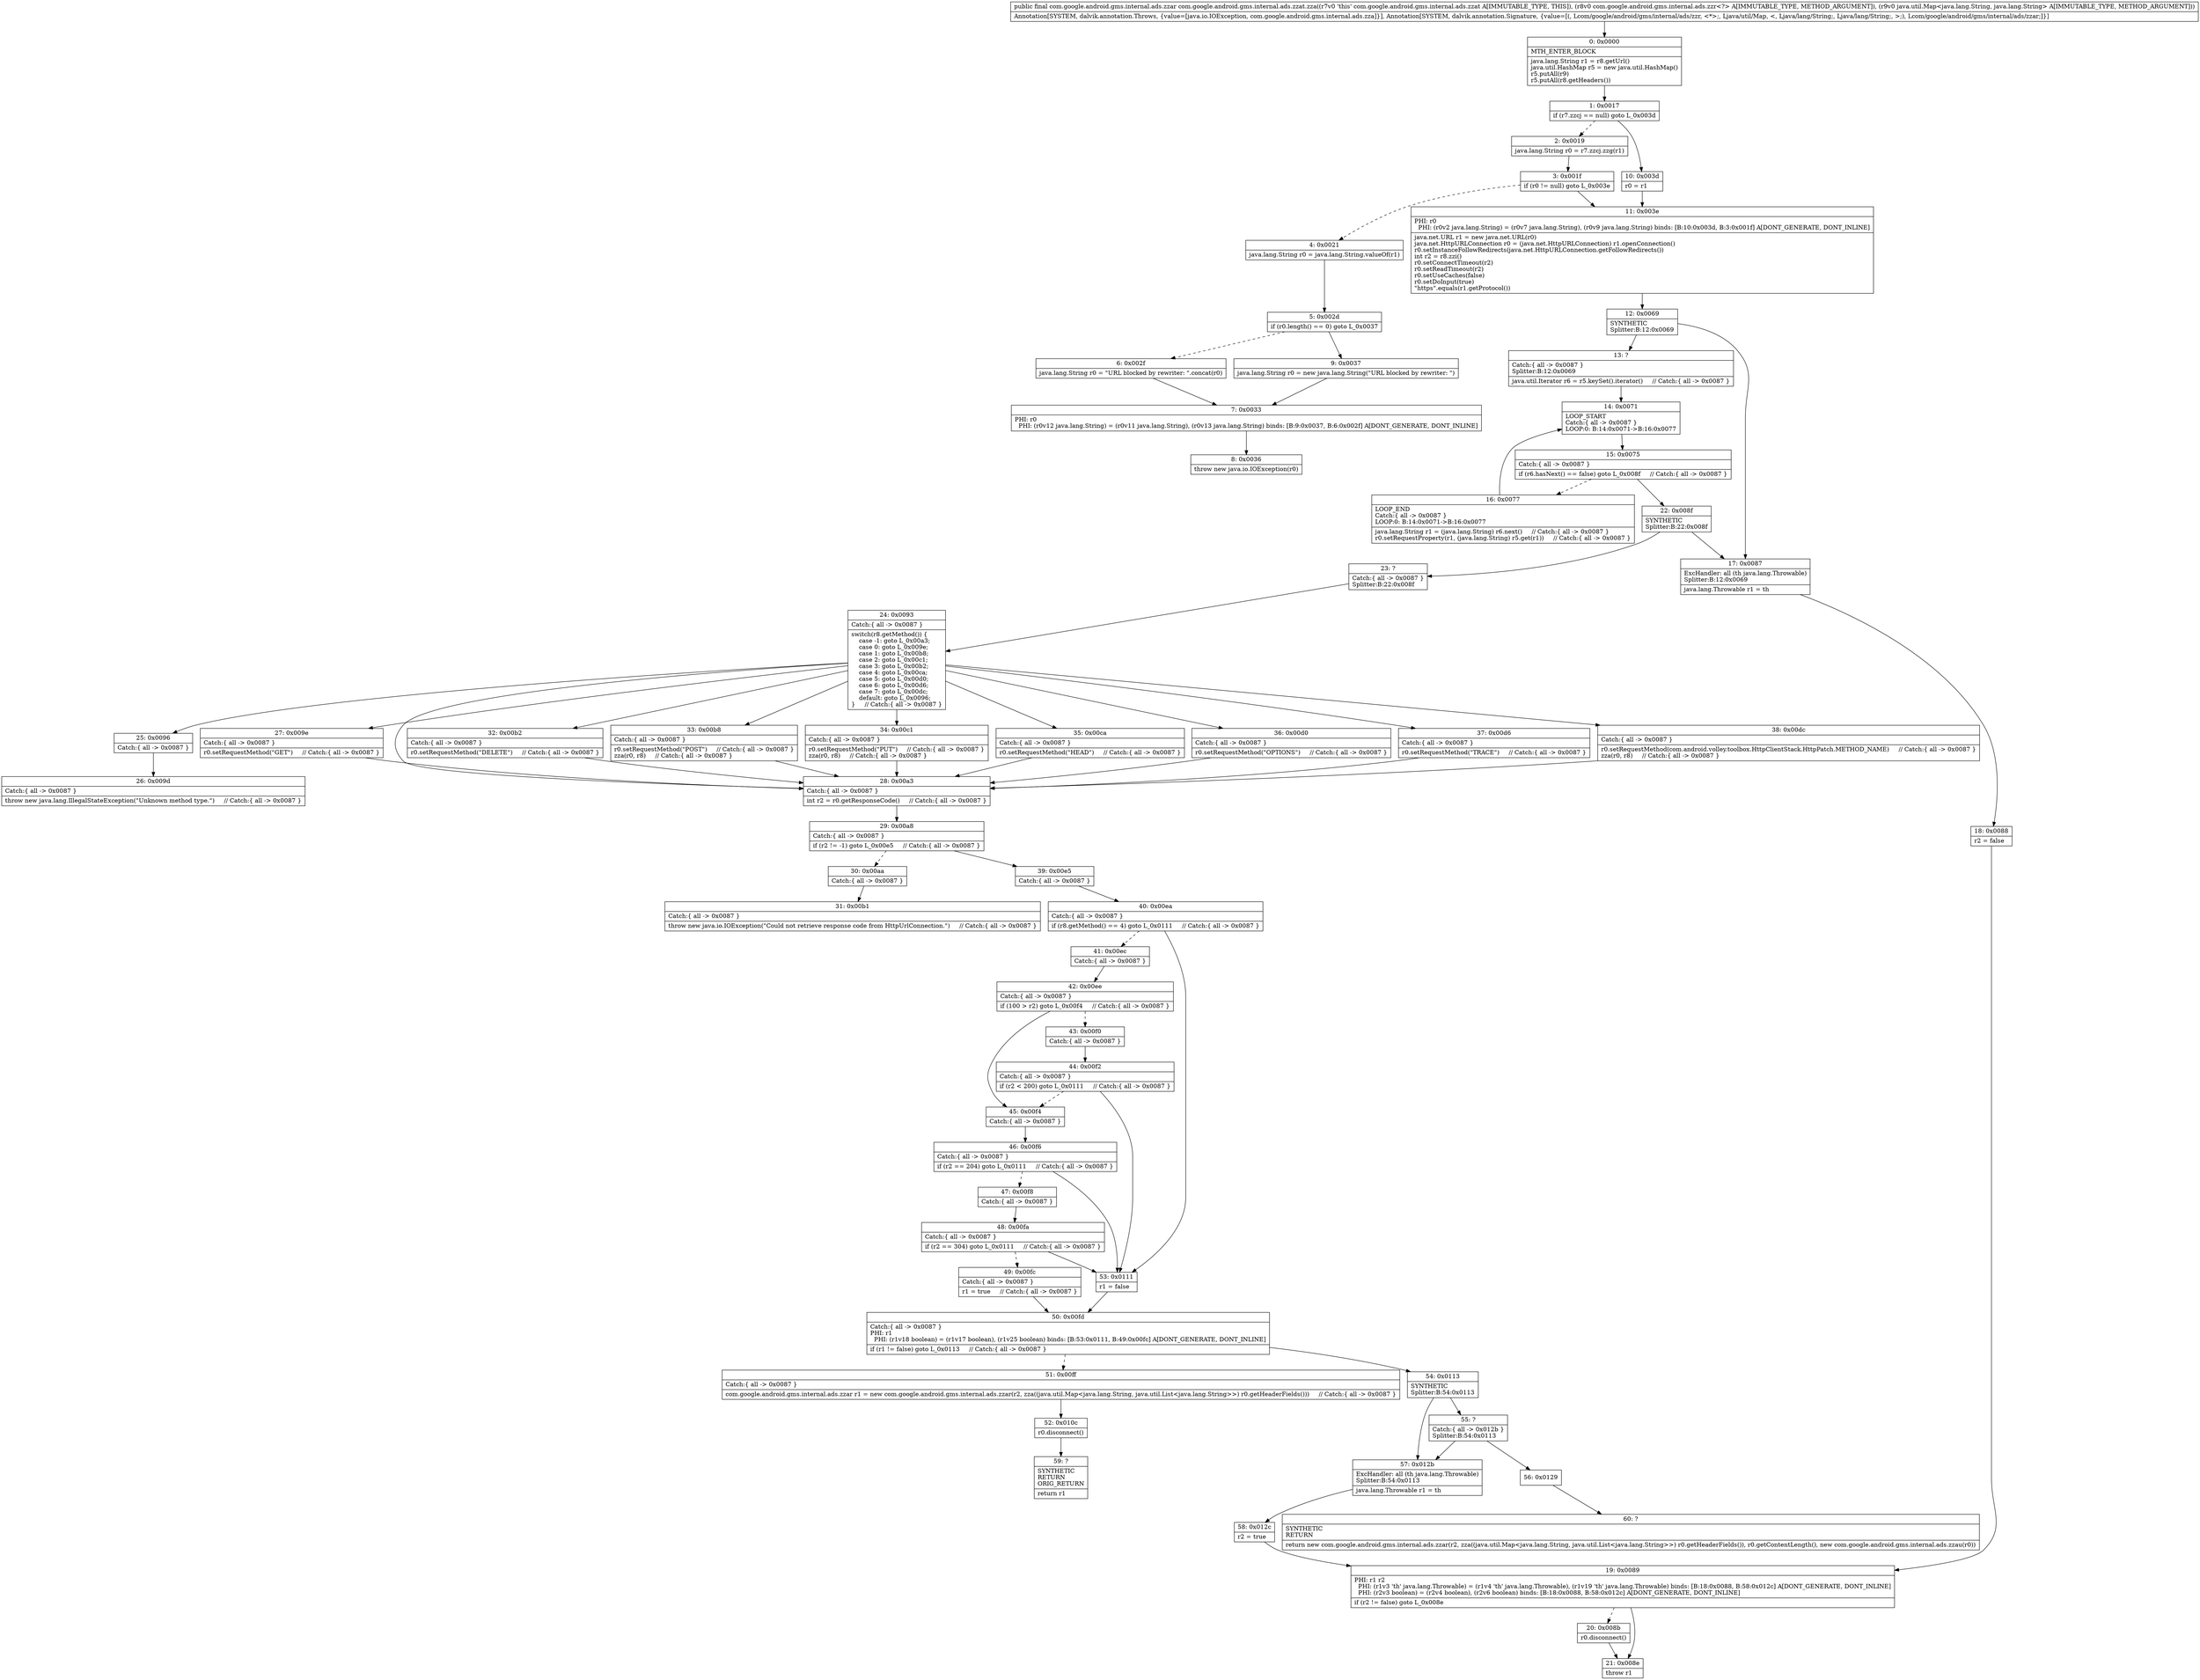 digraph "CFG forcom.google.android.gms.internal.ads.zzat.zza(Lcom\/google\/android\/gms\/internal\/ads\/zzr;Ljava\/util\/Map;)Lcom\/google\/android\/gms\/internal\/ads\/zzar;" {
Node_0 [shape=record,label="{0\:\ 0x0000|MTH_ENTER_BLOCK\l|java.lang.String r1 = r8.getUrl()\ljava.util.HashMap r5 = new java.util.HashMap()\lr5.putAll(r9)\lr5.putAll(r8.getHeaders())\l}"];
Node_1 [shape=record,label="{1\:\ 0x0017|if (r7.zzcj == null) goto L_0x003d\l}"];
Node_2 [shape=record,label="{2\:\ 0x0019|java.lang.String r0 = r7.zzcj.zzg(r1)\l}"];
Node_3 [shape=record,label="{3\:\ 0x001f|if (r0 != null) goto L_0x003e\l}"];
Node_4 [shape=record,label="{4\:\ 0x0021|java.lang.String r0 = java.lang.String.valueOf(r1)\l}"];
Node_5 [shape=record,label="{5\:\ 0x002d|if (r0.length() == 0) goto L_0x0037\l}"];
Node_6 [shape=record,label="{6\:\ 0x002f|java.lang.String r0 = \"URL blocked by rewriter: \".concat(r0)\l}"];
Node_7 [shape=record,label="{7\:\ 0x0033|PHI: r0 \l  PHI: (r0v12 java.lang.String) = (r0v11 java.lang.String), (r0v13 java.lang.String) binds: [B:9:0x0037, B:6:0x002f] A[DONT_GENERATE, DONT_INLINE]\l}"];
Node_8 [shape=record,label="{8\:\ 0x0036|throw new java.io.IOException(r0)\l}"];
Node_9 [shape=record,label="{9\:\ 0x0037|java.lang.String r0 = new java.lang.String(\"URL blocked by rewriter: \")\l}"];
Node_10 [shape=record,label="{10\:\ 0x003d|r0 = r1\l}"];
Node_11 [shape=record,label="{11\:\ 0x003e|PHI: r0 \l  PHI: (r0v2 java.lang.String) = (r0v7 java.lang.String), (r0v9 java.lang.String) binds: [B:10:0x003d, B:3:0x001f] A[DONT_GENERATE, DONT_INLINE]\l|java.net.URL r1 = new java.net.URL(r0)\ljava.net.HttpURLConnection r0 = (java.net.HttpURLConnection) r1.openConnection()\lr0.setInstanceFollowRedirects(java.net.HttpURLConnection.getFollowRedirects())\lint r2 = r8.zzi()\lr0.setConnectTimeout(r2)\lr0.setReadTimeout(r2)\lr0.setUseCaches(false)\lr0.setDoInput(true)\l\"https\".equals(r1.getProtocol())\l}"];
Node_12 [shape=record,label="{12\:\ 0x0069|SYNTHETIC\lSplitter:B:12:0x0069\l}"];
Node_13 [shape=record,label="{13\:\ ?|Catch:\{ all \-\> 0x0087 \}\lSplitter:B:12:0x0069\l|java.util.Iterator r6 = r5.keySet().iterator()     \/\/ Catch:\{ all \-\> 0x0087 \}\l}"];
Node_14 [shape=record,label="{14\:\ 0x0071|LOOP_START\lCatch:\{ all \-\> 0x0087 \}\lLOOP:0: B:14:0x0071\-\>B:16:0x0077\l}"];
Node_15 [shape=record,label="{15\:\ 0x0075|Catch:\{ all \-\> 0x0087 \}\l|if (r6.hasNext() == false) goto L_0x008f     \/\/ Catch:\{ all \-\> 0x0087 \}\l}"];
Node_16 [shape=record,label="{16\:\ 0x0077|LOOP_END\lCatch:\{ all \-\> 0x0087 \}\lLOOP:0: B:14:0x0071\-\>B:16:0x0077\l|java.lang.String r1 = (java.lang.String) r6.next()     \/\/ Catch:\{ all \-\> 0x0087 \}\lr0.setRequestProperty(r1, (java.lang.String) r5.get(r1))     \/\/ Catch:\{ all \-\> 0x0087 \}\l}"];
Node_17 [shape=record,label="{17\:\ 0x0087|ExcHandler: all (th java.lang.Throwable)\lSplitter:B:12:0x0069\l|java.lang.Throwable r1 = th\l}"];
Node_18 [shape=record,label="{18\:\ 0x0088|r2 = false\l}"];
Node_19 [shape=record,label="{19\:\ 0x0089|PHI: r1 r2 \l  PHI: (r1v3 'th' java.lang.Throwable) = (r1v4 'th' java.lang.Throwable), (r1v19 'th' java.lang.Throwable) binds: [B:18:0x0088, B:58:0x012c] A[DONT_GENERATE, DONT_INLINE]\l  PHI: (r2v3 boolean) = (r2v4 boolean), (r2v6 boolean) binds: [B:18:0x0088, B:58:0x012c] A[DONT_GENERATE, DONT_INLINE]\l|if (r2 != false) goto L_0x008e\l}"];
Node_20 [shape=record,label="{20\:\ 0x008b|r0.disconnect()\l}"];
Node_21 [shape=record,label="{21\:\ 0x008e|throw r1\l}"];
Node_22 [shape=record,label="{22\:\ 0x008f|SYNTHETIC\lSplitter:B:22:0x008f\l}"];
Node_23 [shape=record,label="{23\:\ ?|Catch:\{ all \-\> 0x0087 \}\lSplitter:B:22:0x008f\l}"];
Node_24 [shape=record,label="{24\:\ 0x0093|Catch:\{ all \-\> 0x0087 \}\l|switch(r8.getMethod()) \{\l    case \-1: goto L_0x00a3;\l    case 0: goto L_0x009e;\l    case 1: goto L_0x00b8;\l    case 2: goto L_0x00c1;\l    case 3: goto L_0x00b2;\l    case 4: goto L_0x00ca;\l    case 5: goto L_0x00d0;\l    case 6: goto L_0x00d6;\l    case 7: goto L_0x00dc;\l    default: goto L_0x0096;\l\}     \/\/ Catch:\{ all \-\> 0x0087 \}\l}"];
Node_25 [shape=record,label="{25\:\ 0x0096|Catch:\{ all \-\> 0x0087 \}\l}"];
Node_26 [shape=record,label="{26\:\ 0x009d|Catch:\{ all \-\> 0x0087 \}\l|throw new java.lang.IllegalStateException(\"Unknown method type.\")     \/\/ Catch:\{ all \-\> 0x0087 \}\l}"];
Node_27 [shape=record,label="{27\:\ 0x009e|Catch:\{ all \-\> 0x0087 \}\l|r0.setRequestMethod(\"GET\")     \/\/ Catch:\{ all \-\> 0x0087 \}\l}"];
Node_28 [shape=record,label="{28\:\ 0x00a3|Catch:\{ all \-\> 0x0087 \}\l|int r2 = r0.getResponseCode()     \/\/ Catch:\{ all \-\> 0x0087 \}\l}"];
Node_29 [shape=record,label="{29\:\ 0x00a8|Catch:\{ all \-\> 0x0087 \}\l|if (r2 != \-1) goto L_0x00e5     \/\/ Catch:\{ all \-\> 0x0087 \}\l}"];
Node_30 [shape=record,label="{30\:\ 0x00aa|Catch:\{ all \-\> 0x0087 \}\l}"];
Node_31 [shape=record,label="{31\:\ 0x00b1|Catch:\{ all \-\> 0x0087 \}\l|throw new java.io.IOException(\"Could not retrieve response code from HttpUrlConnection.\")     \/\/ Catch:\{ all \-\> 0x0087 \}\l}"];
Node_32 [shape=record,label="{32\:\ 0x00b2|Catch:\{ all \-\> 0x0087 \}\l|r0.setRequestMethod(\"DELETE\")     \/\/ Catch:\{ all \-\> 0x0087 \}\l}"];
Node_33 [shape=record,label="{33\:\ 0x00b8|Catch:\{ all \-\> 0x0087 \}\l|r0.setRequestMethod(\"POST\")     \/\/ Catch:\{ all \-\> 0x0087 \}\lzza(r0, r8)     \/\/ Catch:\{ all \-\> 0x0087 \}\l}"];
Node_34 [shape=record,label="{34\:\ 0x00c1|Catch:\{ all \-\> 0x0087 \}\l|r0.setRequestMethod(\"PUT\")     \/\/ Catch:\{ all \-\> 0x0087 \}\lzza(r0, r8)     \/\/ Catch:\{ all \-\> 0x0087 \}\l}"];
Node_35 [shape=record,label="{35\:\ 0x00ca|Catch:\{ all \-\> 0x0087 \}\l|r0.setRequestMethod(\"HEAD\")     \/\/ Catch:\{ all \-\> 0x0087 \}\l}"];
Node_36 [shape=record,label="{36\:\ 0x00d0|Catch:\{ all \-\> 0x0087 \}\l|r0.setRequestMethod(\"OPTIONS\")     \/\/ Catch:\{ all \-\> 0x0087 \}\l}"];
Node_37 [shape=record,label="{37\:\ 0x00d6|Catch:\{ all \-\> 0x0087 \}\l|r0.setRequestMethod(\"TRACE\")     \/\/ Catch:\{ all \-\> 0x0087 \}\l}"];
Node_38 [shape=record,label="{38\:\ 0x00dc|Catch:\{ all \-\> 0x0087 \}\l|r0.setRequestMethod(com.android.volley.toolbox.HttpClientStack.HttpPatch.METHOD_NAME)     \/\/ Catch:\{ all \-\> 0x0087 \}\lzza(r0, r8)     \/\/ Catch:\{ all \-\> 0x0087 \}\l}"];
Node_39 [shape=record,label="{39\:\ 0x00e5|Catch:\{ all \-\> 0x0087 \}\l}"];
Node_40 [shape=record,label="{40\:\ 0x00ea|Catch:\{ all \-\> 0x0087 \}\l|if (r8.getMethod() == 4) goto L_0x0111     \/\/ Catch:\{ all \-\> 0x0087 \}\l}"];
Node_41 [shape=record,label="{41\:\ 0x00ec|Catch:\{ all \-\> 0x0087 \}\l}"];
Node_42 [shape=record,label="{42\:\ 0x00ee|Catch:\{ all \-\> 0x0087 \}\l|if (100 \> r2) goto L_0x00f4     \/\/ Catch:\{ all \-\> 0x0087 \}\l}"];
Node_43 [shape=record,label="{43\:\ 0x00f0|Catch:\{ all \-\> 0x0087 \}\l}"];
Node_44 [shape=record,label="{44\:\ 0x00f2|Catch:\{ all \-\> 0x0087 \}\l|if (r2 \< 200) goto L_0x0111     \/\/ Catch:\{ all \-\> 0x0087 \}\l}"];
Node_45 [shape=record,label="{45\:\ 0x00f4|Catch:\{ all \-\> 0x0087 \}\l}"];
Node_46 [shape=record,label="{46\:\ 0x00f6|Catch:\{ all \-\> 0x0087 \}\l|if (r2 == 204) goto L_0x0111     \/\/ Catch:\{ all \-\> 0x0087 \}\l}"];
Node_47 [shape=record,label="{47\:\ 0x00f8|Catch:\{ all \-\> 0x0087 \}\l}"];
Node_48 [shape=record,label="{48\:\ 0x00fa|Catch:\{ all \-\> 0x0087 \}\l|if (r2 == 304) goto L_0x0111     \/\/ Catch:\{ all \-\> 0x0087 \}\l}"];
Node_49 [shape=record,label="{49\:\ 0x00fc|Catch:\{ all \-\> 0x0087 \}\l|r1 = true     \/\/ Catch:\{ all \-\> 0x0087 \}\l}"];
Node_50 [shape=record,label="{50\:\ 0x00fd|Catch:\{ all \-\> 0x0087 \}\lPHI: r1 \l  PHI: (r1v18 boolean) = (r1v17 boolean), (r1v25 boolean) binds: [B:53:0x0111, B:49:0x00fc] A[DONT_GENERATE, DONT_INLINE]\l|if (r1 != false) goto L_0x0113     \/\/ Catch:\{ all \-\> 0x0087 \}\l}"];
Node_51 [shape=record,label="{51\:\ 0x00ff|Catch:\{ all \-\> 0x0087 \}\l|com.google.android.gms.internal.ads.zzar r1 = new com.google.android.gms.internal.ads.zzar(r2, zza((java.util.Map\<java.lang.String, java.util.List\<java.lang.String\>\>) r0.getHeaderFields()))     \/\/ Catch:\{ all \-\> 0x0087 \}\l}"];
Node_52 [shape=record,label="{52\:\ 0x010c|r0.disconnect()\l}"];
Node_53 [shape=record,label="{53\:\ 0x0111|r1 = false\l}"];
Node_54 [shape=record,label="{54\:\ 0x0113|SYNTHETIC\lSplitter:B:54:0x0113\l}"];
Node_55 [shape=record,label="{55\:\ ?|Catch:\{ all \-\> 0x012b \}\lSplitter:B:54:0x0113\l}"];
Node_56 [shape=record,label="{56\:\ 0x0129}"];
Node_57 [shape=record,label="{57\:\ 0x012b|ExcHandler: all (th java.lang.Throwable)\lSplitter:B:54:0x0113\l|java.lang.Throwable r1 = th\l}"];
Node_58 [shape=record,label="{58\:\ 0x012c|r2 = true\l}"];
Node_59 [shape=record,label="{59\:\ ?|SYNTHETIC\lRETURN\lORIG_RETURN\l|return r1\l}"];
Node_60 [shape=record,label="{60\:\ ?|SYNTHETIC\lRETURN\l|return new com.google.android.gms.internal.ads.zzar(r2, zza((java.util.Map\<java.lang.String, java.util.List\<java.lang.String\>\>) r0.getHeaderFields()), r0.getContentLength(), new com.google.android.gms.internal.ads.zzau(r0))\l}"];
MethodNode[shape=record,label="{public final com.google.android.gms.internal.ads.zzar com.google.android.gms.internal.ads.zzat.zza((r7v0 'this' com.google.android.gms.internal.ads.zzat A[IMMUTABLE_TYPE, THIS]), (r8v0 com.google.android.gms.internal.ads.zzr\<?\> A[IMMUTABLE_TYPE, METHOD_ARGUMENT]), (r9v0 java.util.Map\<java.lang.String, java.lang.String\> A[IMMUTABLE_TYPE, METHOD_ARGUMENT]))  | Annotation[SYSTEM, dalvik.annotation.Throws, \{value=[java.io.IOException, com.google.android.gms.internal.ads.zza]\}], Annotation[SYSTEM, dalvik.annotation.Signature, \{value=[(, Lcom\/google\/android\/gms\/internal\/ads\/zzr, \<*\>;, Ljava\/util\/Map, \<, Ljava\/lang\/String;, Ljava\/lang\/String;, \>;), Lcom\/google\/android\/gms\/internal\/ads\/zzar;]\}]\l}"];
MethodNode -> Node_0;
Node_0 -> Node_1;
Node_1 -> Node_2[style=dashed];
Node_1 -> Node_10;
Node_2 -> Node_3;
Node_3 -> Node_4[style=dashed];
Node_3 -> Node_11;
Node_4 -> Node_5;
Node_5 -> Node_6[style=dashed];
Node_5 -> Node_9;
Node_6 -> Node_7;
Node_7 -> Node_8;
Node_9 -> Node_7;
Node_10 -> Node_11;
Node_11 -> Node_12;
Node_12 -> Node_13;
Node_12 -> Node_17;
Node_13 -> Node_14;
Node_14 -> Node_15;
Node_15 -> Node_16[style=dashed];
Node_15 -> Node_22;
Node_16 -> Node_14;
Node_17 -> Node_18;
Node_18 -> Node_19;
Node_19 -> Node_20[style=dashed];
Node_19 -> Node_21;
Node_20 -> Node_21;
Node_22 -> Node_23;
Node_22 -> Node_17;
Node_23 -> Node_24;
Node_24 -> Node_25;
Node_24 -> Node_27;
Node_24 -> Node_28;
Node_24 -> Node_32;
Node_24 -> Node_33;
Node_24 -> Node_34;
Node_24 -> Node_35;
Node_24 -> Node_36;
Node_24 -> Node_37;
Node_24 -> Node_38;
Node_25 -> Node_26;
Node_27 -> Node_28;
Node_28 -> Node_29;
Node_29 -> Node_30[style=dashed];
Node_29 -> Node_39;
Node_30 -> Node_31;
Node_32 -> Node_28;
Node_33 -> Node_28;
Node_34 -> Node_28;
Node_35 -> Node_28;
Node_36 -> Node_28;
Node_37 -> Node_28;
Node_38 -> Node_28;
Node_39 -> Node_40;
Node_40 -> Node_41[style=dashed];
Node_40 -> Node_53;
Node_41 -> Node_42;
Node_42 -> Node_43[style=dashed];
Node_42 -> Node_45;
Node_43 -> Node_44;
Node_44 -> Node_45[style=dashed];
Node_44 -> Node_53;
Node_45 -> Node_46;
Node_46 -> Node_47[style=dashed];
Node_46 -> Node_53;
Node_47 -> Node_48;
Node_48 -> Node_49[style=dashed];
Node_48 -> Node_53;
Node_49 -> Node_50;
Node_50 -> Node_51[style=dashed];
Node_50 -> Node_54;
Node_51 -> Node_52;
Node_52 -> Node_59;
Node_53 -> Node_50;
Node_54 -> Node_55;
Node_54 -> Node_57;
Node_55 -> Node_56;
Node_55 -> Node_57;
Node_56 -> Node_60;
Node_57 -> Node_58;
Node_58 -> Node_19;
}

